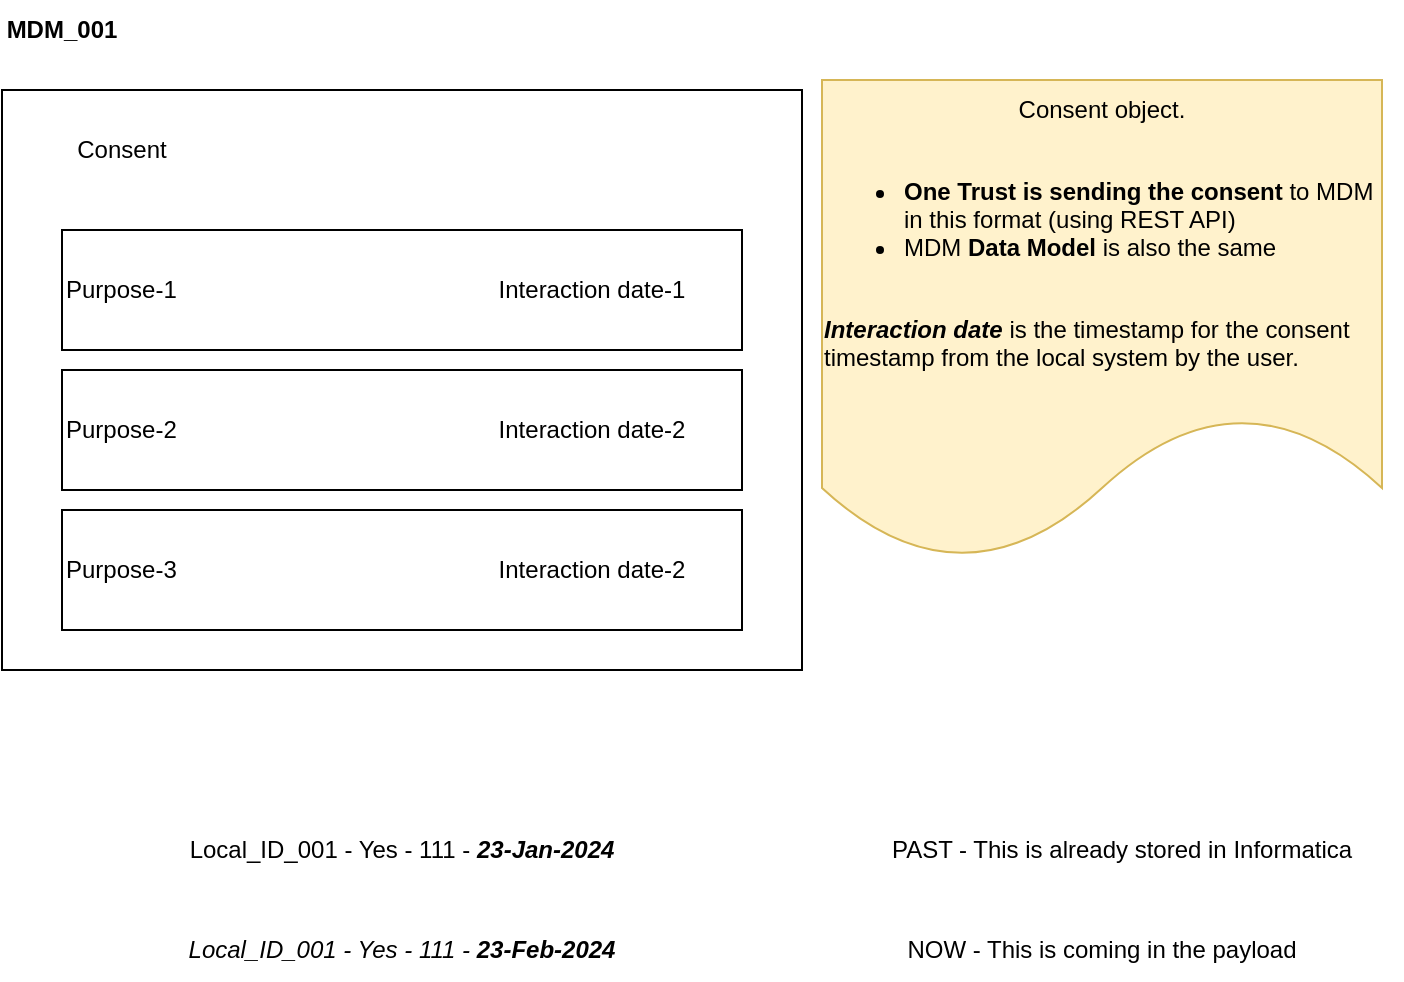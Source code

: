 <mxfile version="24.0.7" type="github" pages="3">
  <diagram name="OT-MDM" id="iXr3DxbBh9tyG3I7lu1P">
    <mxGraphModel dx="1290" dy="661" grid="1" gridSize="10" guides="1" tooltips="1" connect="1" arrows="1" fold="1" page="1" pageScale="1" pageWidth="850" pageHeight="1100" math="0" shadow="0">
      <root>
        <mxCell id="0" />
        <mxCell id="1" parent="0" />
        <mxCell id="reyr7MXeVGvhNN7MZA6h-1" value="" style="rounded=0;whiteSpace=wrap;html=1;" parent="1" vertex="1">
          <mxGeometry x="140" y="135" width="400" height="290" as="geometry" />
        </mxCell>
        <mxCell id="reyr7MXeVGvhNN7MZA6h-2" value="Consent" style="text;html=1;strokeColor=none;fillColor=none;align=center;verticalAlign=middle;whiteSpace=wrap;rounded=0;" parent="1" vertex="1">
          <mxGeometry x="170" y="150" width="60" height="30" as="geometry" />
        </mxCell>
        <mxCell id="reyr7MXeVGvhNN7MZA6h-3" value="Purpose-1" style="rounded=0;whiteSpace=wrap;html=1;align=left;" parent="1" vertex="1">
          <mxGeometry x="170" y="205" width="340" height="60" as="geometry" />
        </mxCell>
        <mxCell id="reyr7MXeVGvhNN7MZA6h-4" value="Purpose-2" style="rounded=0;whiteSpace=wrap;html=1;align=left;" parent="1" vertex="1">
          <mxGeometry x="170" y="275" width="340" height="60" as="geometry" />
        </mxCell>
        <mxCell id="reyr7MXeVGvhNN7MZA6h-5" value="Purpose-3" style="rounded=0;whiteSpace=wrap;html=1;align=left;" parent="1" vertex="1">
          <mxGeometry x="170" y="345" width="340" height="60" as="geometry" />
        </mxCell>
        <mxCell id="reyr7MXeVGvhNN7MZA6h-6" value="Interaction date-1" style="text;html=1;strokeColor=none;fillColor=none;align=center;verticalAlign=middle;whiteSpace=wrap;rounded=0;" parent="1" vertex="1">
          <mxGeometry x="380" y="220" width="110" height="30" as="geometry" />
        </mxCell>
        <mxCell id="reyr7MXeVGvhNN7MZA6h-7" value="Interaction date-2" style="text;html=1;strokeColor=none;fillColor=none;align=center;verticalAlign=middle;whiteSpace=wrap;rounded=0;" parent="1" vertex="1">
          <mxGeometry x="380" y="290" width="110" height="30" as="geometry" />
        </mxCell>
        <mxCell id="reyr7MXeVGvhNN7MZA6h-8" value="Interaction date-2" style="text;html=1;strokeColor=none;fillColor=none;align=center;verticalAlign=middle;whiteSpace=wrap;rounded=0;" parent="1" vertex="1">
          <mxGeometry x="380" y="360" width="110" height="30" as="geometry" />
        </mxCell>
        <mxCell id="reyr7MXeVGvhNN7MZA6h-9" value="Consent object.&lt;br&gt;&lt;br&gt;&lt;div style=&quot;text-align: left;&quot;&gt;&lt;ul&gt;&lt;li&gt;&lt;span style=&quot;background-color: initial;&quot;&gt;&lt;b&gt;One Trust is sending the consent&lt;/b&gt; to MDM in this format (using REST API)&lt;/span&gt;&lt;/li&gt;&lt;li&gt;&lt;span style=&quot;background-color: initial;&quot;&gt;MDM &lt;b&gt;Data Model&lt;/b&gt; is also the same&lt;/span&gt;&lt;/li&gt;&lt;/ul&gt;&lt;div&gt;&lt;br&gt;&lt;/div&gt;&lt;div&gt;&lt;b&gt;&lt;i&gt;Interaction date&lt;/i&gt; &lt;/b&gt;is the timestamp for the consent timestamp from the local system by the user.&lt;/div&gt;&lt;div&gt;&lt;br&gt;&lt;/div&gt;&lt;/div&gt;" style="shape=document;whiteSpace=wrap;html=1;boundedLbl=1;fillColor=#fff2cc;strokeColor=#d6b656;" parent="1" vertex="1">
          <mxGeometry x="550" y="130" width="280" height="240" as="geometry" />
        </mxCell>
        <mxCell id="reyr7MXeVGvhNN7MZA6h-10" value="MDM_001" style="text;html=1;strokeColor=none;fillColor=none;align=center;verticalAlign=middle;whiteSpace=wrap;rounded=0;fontStyle=1" parent="1" vertex="1">
          <mxGeometry x="140" y="90" width="60" height="30" as="geometry" />
        </mxCell>
        <mxCell id="zFzDZJ6lFIhTBEleKPdN-1" value="Local_ID_001 - Yes - 111 - &lt;i&gt;&lt;b&gt;23-Jan-2024&lt;/b&gt;&lt;/i&gt;" style="text;html=1;align=center;verticalAlign=middle;whiteSpace=wrap;rounded=0;fontStyle=0" vertex="1" parent="1">
          <mxGeometry x="140" y="500" width="400" height="30" as="geometry" />
        </mxCell>
        <mxCell id="zFzDZJ6lFIhTBEleKPdN-2" value="Local_ID_001 - Yes - 111 - &lt;b&gt;23-Feb-2024&lt;/b&gt;" style="text;html=1;align=center;verticalAlign=middle;whiteSpace=wrap;rounded=0;fontStyle=2" vertex="1" parent="1">
          <mxGeometry x="140" y="550" width="400" height="30" as="geometry" />
        </mxCell>
        <mxCell id="zFzDZJ6lFIhTBEleKPdN-3" value="PAST - This is already stored in Informatica" style="text;html=1;align=center;verticalAlign=middle;whiteSpace=wrap;rounded=0;" vertex="1" parent="1">
          <mxGeometry x="560" y="500" width="280" height="30" as="geometry" />
        </mxCell>
        <mxCell id="zFzDZJ6lFIhTBEleKPdN-4" value="NOW - This is coming in the payload" style="text;html=1;align=center;verticalAlign=middle;whiteSpace=wrap;rounded=0;" vertex="1" parent="1">
          <mxGeometry x="560" y="550" width="260" height="30" as="geometry" />
        </mxCell>
      </root>
    </mxGraphModel>
  </diagram>
  <diagram id="JwgpI6v0fydB3AKI-9C6" name="MDM-OT">
    <mxGraphModel dx="1290" dy="661" grid="1" gridSize="10" guides="1" tooltips="1" connect="1" arrows="1" fold="1" page="1" pageScale="1" pageWidth="850" pageHeight="1100" math="0" shadow="0">
      <root>
        <mxCell id="0" />
        <mxCell id="1" parent="0" />
        <mxCell id="jvlo6oTxEAvihXrLPwBr-1" value="" style="rounded=0;whiteSpace=wrap;html=1;" parent="1" vertex="1">
          <mxGeometry x="45" y="210" width="400" height="160" as="geometry" />
        </mxCell>
        <mxCell id="jvlo6oTxEAvihXrLPwBr-2" value="Consent" style="text;html=1;strokeColor=none;fillColor=none;align=center;verticalAlign=middle;whiteSpace=wrap;rounded=0;" parent="1" vertex="1">
          <mxGeometry x="205" y="220" width="60" height="30" as="geometry" />
        </mxCell>
        <mxCell id="jvlo6oTxEAvihXrLPwBr-3" value="Purpose-1" style="rounded=0;whiteSpace=wrap;html=1;align=left;" parent="1" vertex="1">
          <mxGeometry x="75" y="280" width="340" height="60" as="geometry" />
        </mxCell>
        <mxCell id="jvlo6oTxEAvihXrLPwBr-4" value="Interaction date-1" style="text;html=1;strokeColor=none;fillColor=none;align=center;verticalAlign=middle;whiteSpace=wrap;rounded=0;" parent="1" vertex="1">
          <mxGeometry x="65" y="220" width="110" height="30" as="geometry" />
        </mxCell>
        <mxCell id="jvlo6oTxEAvihXrLPwBr-5" value="Consent object (Expected).&lt;b&gt;during submission&lt;/b&gt;&lt;br&gt;&lt;br&gt;&lt;div style=&quot;&quot;&gt;&lt;ul&gt;&lt;li style=&quot;&quot;&gt;&lt;span style=&quot;background-color: initial;&quot;&gt;One Trust expects the consent to be submitted in this format using the Consent submission API.&lt;/span&gt;&lt;/li&gt;&lt;/ul&gt;&lt;div&gt;&lt;br&gt;&lt;/div&gt;&lt;div&gt;So, need to send this three times.&lt;/div&gt;&lt;div&gt;&lt;br&gt;&lt;/div&gt;&lt;div&gt;Interaction date is the sme for all the purposes&lt;/div&gt;&lt;/div&gt;" style="shape=document;whiteSpace=wrap;html=1;boundedLbl=1;fillColor=#fff2cc;strokeColor=#d6b656;align=left;size=0.118;" parent="1" vertex="1">
          <mxGeometry x="525" y="210" width="280" height="340" as="geometry" />
        </mxCell>
        <mxCell id="jvlo6oTxEAvihXrLPwBr-6" value="" style="rounded=0;whiteSpace=wrap;html=1;" parent="1" vertex="1">
          <mxGeometry x="45" y="410" width="400" height="160" as="geometry" />
        </mxCell>
        <mxCell id="jvlo6oTxEAvihXrLPwBr-7" value="Consent" style="text;html=1;strokeColor=none;fillColor=none;align=center;verticalAlign=middle;whiteSpace=wrap;rounded=0;" parent="1" vertex="1">
          <mxGeometry x="235" y="420" width="60" height="30" as="geometry" />
        </mxCell>
        <mxCell id="jvlo6oTxEAvihXrLPwBr-8" value="Purpose-2" style="rounded=0;whiteSpace=wrap;html=1;align=left;" parent="1" vertex="1">
          <mxGeometry x="75" y="480" width="340" height="60" as="geometry" />
        </mxCell>
        <mxCell id="jvlo6oTxEAvihXrLPwBr-9" value="Interaction date-2" style="text;html=1;strokeColor=none;fillColor=none;align=center;verticalAlign=middle;whiteSpace=wrap;rounded=0;" parent="1" vertex="1">
          <mxGeometry x="75" y="435" width="110" height="30" as="geometry" />
        </mxCell>
        <mxCell id="jvlo6oTxEAvihXrLPwBr-10" value="" style="rounded=0;whiteSpace=wrap;html=1;" parent="1" vertex="1">
          <mxGeometry x="45" y="610" width="400" height="160" as="geometry" />
        </mxCell>
        <mxCell id="jvlo6oTxEAvihXrLPwBr-11" value="Consent" style="text;html=1;strokeColor=none;fillColor=none;align=center;verticalAlign=middle;whiteSpace=wrap;rounded=0;" parent="1" vertex="1">
          <mxGeometry x="235" y="620" width="60" height="30" as="geometry" />
        </mxCell>
        <mxCell id="jvlo6oTxEAvihXrLPwBr-12" value="Purpose-3" style="rounded=0;whiteSpace=wrap;html=1;align=left;" parent="1" vertex="1">
          <mxGeometry x="75" y="680" width="340" height="60" as="geometry" />
        </mxCell>
        <mxCell id="jvlo6oTxEAvihXrLPwBr-13" value="Interaction date-3" style="text;html=1;strokeColor=none;fillColor=none;align=center;verticalAlign=middle;whiteSpace=wrap;rounded=0;" parent="1" vertex="1">
          <mxGeometry x="75" y="635" width="110" height="30" as="geometry" />
        </mxCell>
        <mxCell id="jvlo6oTxEAvihXrLPwBr-14" value="MDM_001" style="text;html=1;strokeColor=none;fillColor=none;align=center;verticalAlign=middle;whiteSpace=wrap;rounded=0;" parent="1" vertex="1">
          <mxGeometry x="45" y="180" width="60" height="30" as="geometry" />
        </mxCell>
        <mxCell id="jvlo6oTxEAvihXrLPwBr-15" value="MDM_001" style="text;html=1;strokeColor=none;fillColor=none;align=center;verticalAlign=middle;whiteSpace=wrap;rounded=0;" parent="1" vertex="1">
          <mxGeometry x="45" y="380" width="60" height="30" as="geometry" />
        </mxCell>
        <mxCell id="jvlo6oTxEAvihXrLPwBr-16" value="MDM_001" style="text;html=1;strokeColor=none;fillColor=none;align=center;verticalAlign=middle;whiteSpace=wrap;rounded=0;" parent="1" vertex="1">
          <mxGeometry x="45" y="580" width="60" height="30" as="geometry" />
        </mxCell>
        <mxCell id="RSynuTvnJzF3PBYp2YMw-2" value="OT" style="rounded=0;whiteSpace=wrap;html=1;" vertex="1" parent="1">
          <mxGeometry x="390" y="70" width="120" height="60" as="geometry" />
        </mxCell>
        <mxCell id="RSynuTvnJzF3PBYp2YMw-4" style="edgeStyle=orthogonalEdgeStyle;rounded=0;orthogonalLoop=1;jettySize=auto;html=1;" edge="1" parent="1" source="RSynuTvnJzF3PBYp2YMw-3" target="RSynuTvnJzF3PBYp2YMw-2">
          <mxGeometry relative="1" as="geometry" />
        </mxCell>
        <mxCell id="RSynuTvnJzF3PBYp2YMw-3" value="MDM" style="rounded=1;whiteSpace=wrap;html=1;" vertex="1" parent="1">
          <mxGeometry x="40" y="70" width="120" height="60" as="geometry" />
        </mxCell>
      </root>
    </mxGraphModel>
  </diagram>
  <diagram id="PtORiU_ocRqzdzv2F50y" name="OT-Scenario">
    <mxGraphModel dx="1290" dy="661" grid="1" gridSize="10" guides="1" tooltips="1" connect="1" arrows="1" fold="1" page="1" pageScale="1" pageWidth="850" pageHeight="1100" math="0" shadow="0">
      <root>
        <mxCell id="0" />
        <mxCell id="1" parent="0" />
      </root>
    </mxGraphModel>
  </diagram>
</mxfile>
